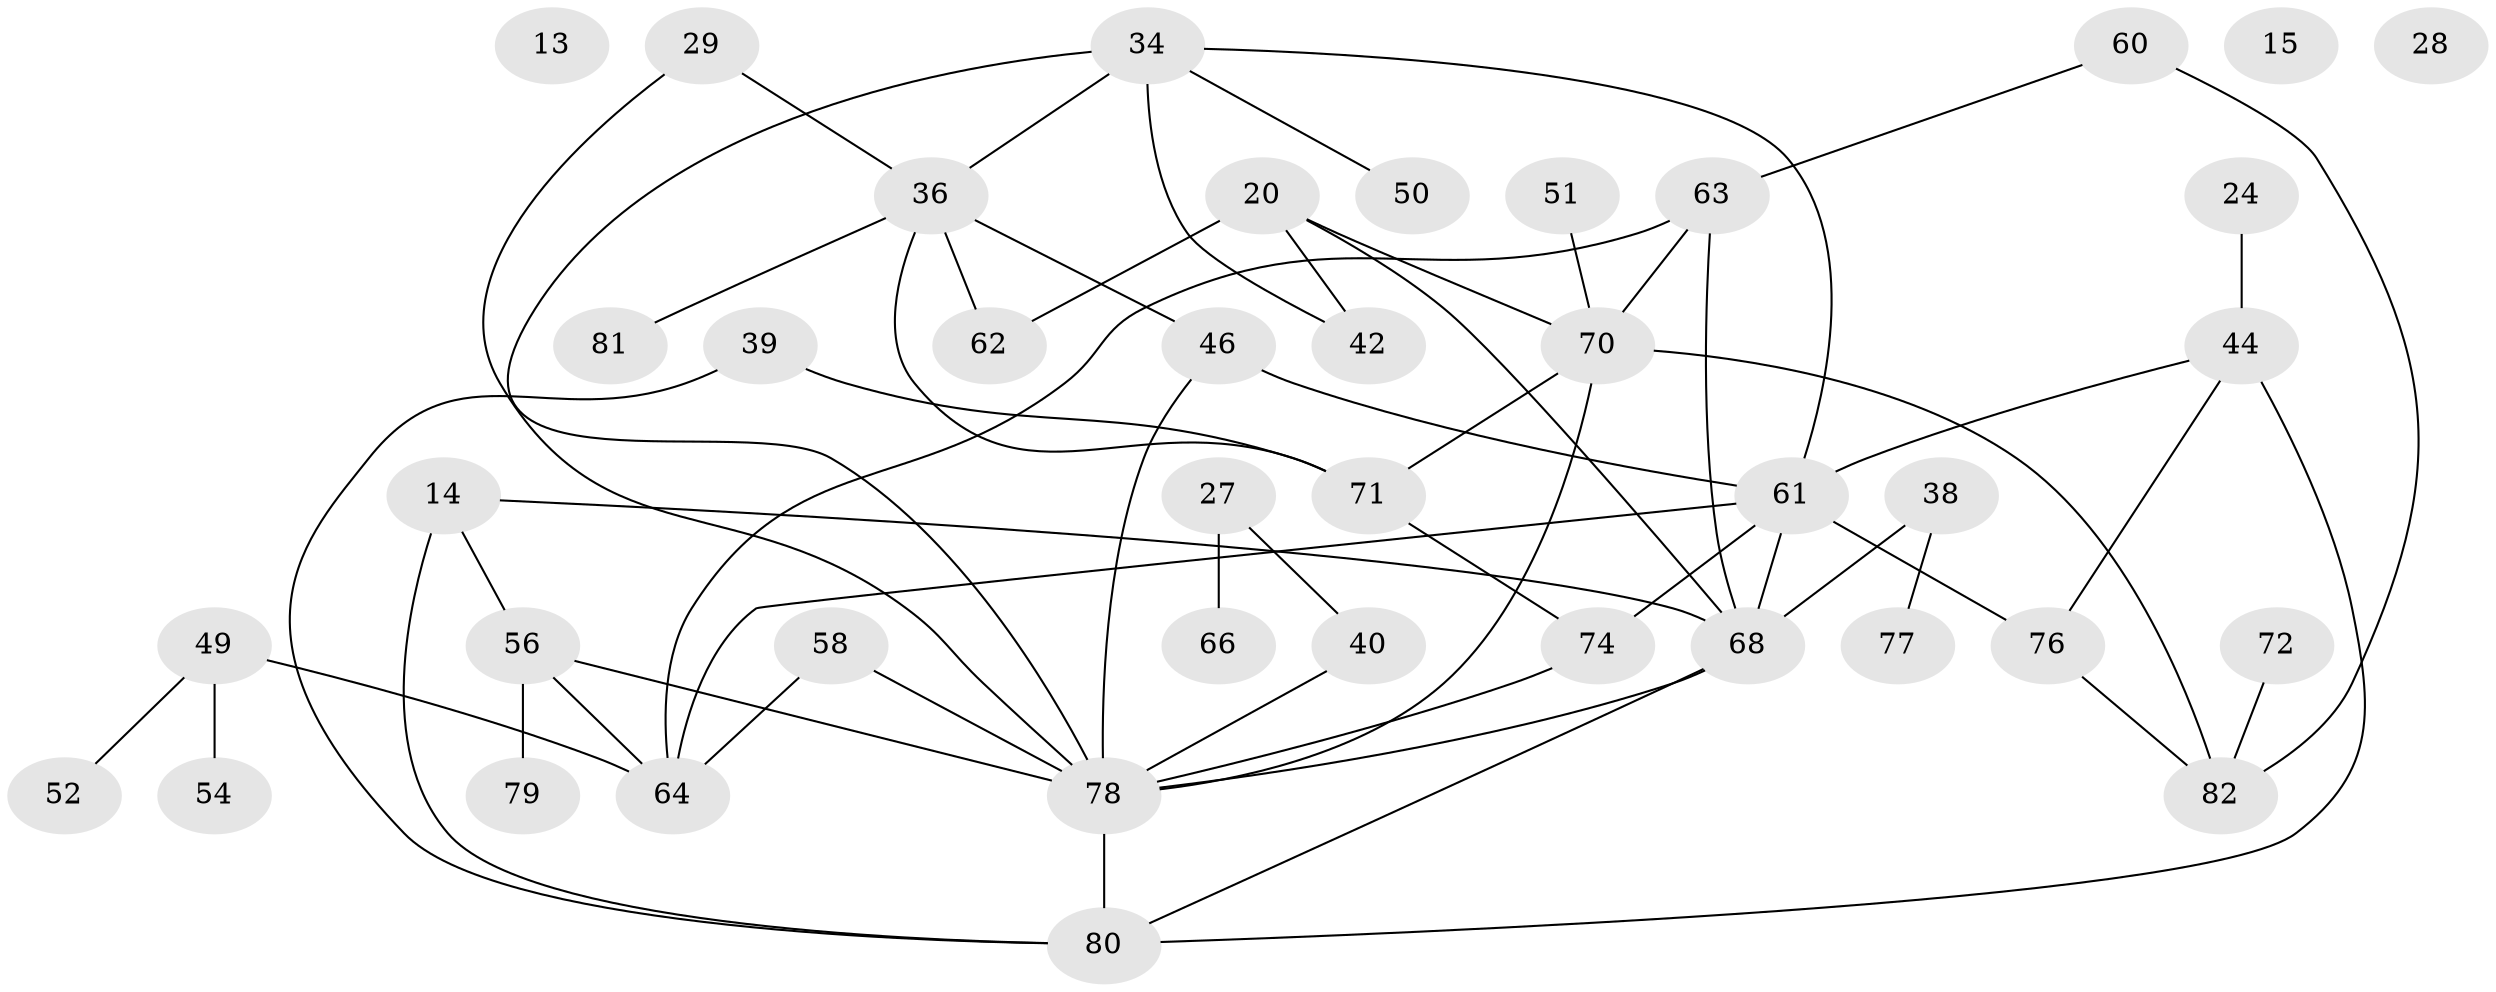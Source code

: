 // original degree distribution, {3: 0.2682926829268293, 4: 0.15853658536585366, 1: 0.17073170731707318, 2: 0.24390243902439024, 0: 0.036585365853658534, 5: 0.0975609756097561, 6: 0.012195121951219513, 8: 0.012195121951219513}
// Generated by graph-tools (version 1.1) at 2025/43/03/04/25 21:43:24]
// undirected, 41 vertices, 59 edges
graph export_dot {
graph [start="1"]
  node [color=gray90,style=filled];
  13;
  14;
  15;
  20;
  24;
  27;
  28;
  29;
  34;
  36 [super="+31"];
  38;
  39;
  40;
  42;
  44 [super="+37"];
  46 [super="+33"];
  49 [super="+10+17"];
  50;
  51;
  52;
  54;
  56 [super="+30"];
  58;
  60 [super="+57+59"];
  61 [super="+32+47+55"];
  62;
  63;
  64 [super="+9"];
  66;
  68 [super="+3+5+45"];
  70 [super="+41+21"];
  71 [super="+65+18"];
  72;
  74 [super="+67"];
  76 [super="+48+73"];
  77;
  78 [super="+1+69+43+35"];
  79;
  80 [super="+19+75"];
  81;
  82 [super="+26"];
  14 -- 80 [weight=3];
  14 -- 68;
  14 -- 56;
  20 -- 42;
  20 -- 62;
  20 -- 70;
  20 -- 68;
  24 -- 44;
  27 -- 40;
  27 -- 66;
  29 -- 36;
  29 -- 78;
  34 -- 42;
  34 -- 50;
  34 -- 36;
  34 -- 78;
  34 -- 61;
  36 -- 46 [weight=2];
  36 -- 81;
  36 -- 62;
  36 -- 71 [weight=2];
  38 -- 77;
  38 -- 68;
  39 -- 80;
  39 -- 71;
  40 -- 78;
  44 -- 76 [weight=2];
  44 -- 80 [weight=2];
  44 -- 61;
  46 -- 78 [weight=3];
  46 -- 61 [weight=3];
  49 -- 54;
  49 -- 64;
  49 -- 52;
  51 -- 70;
  56 -- 64;
  56 -- 78;
  56 -- 79;
  58 -- 64;
  58 -- 78;
  60 -- 63;
  60 -- 82;
  61 -- 68;
  61 -- 64;
  61 -- 76;
  61 -- 74;
  63 -- 68;
  63 -- 64;
  63 -- 70;
  68 -- 80;
  68 -- 78 [weight=2];
  70 -- 82;
  70 -- 78 [weight=2];
  70 -- 71;
  71 -- 74;
  72 -- 82;
  74 -- 78;
  76 -- 82;
  78 -- 80 [weight=2];
}
